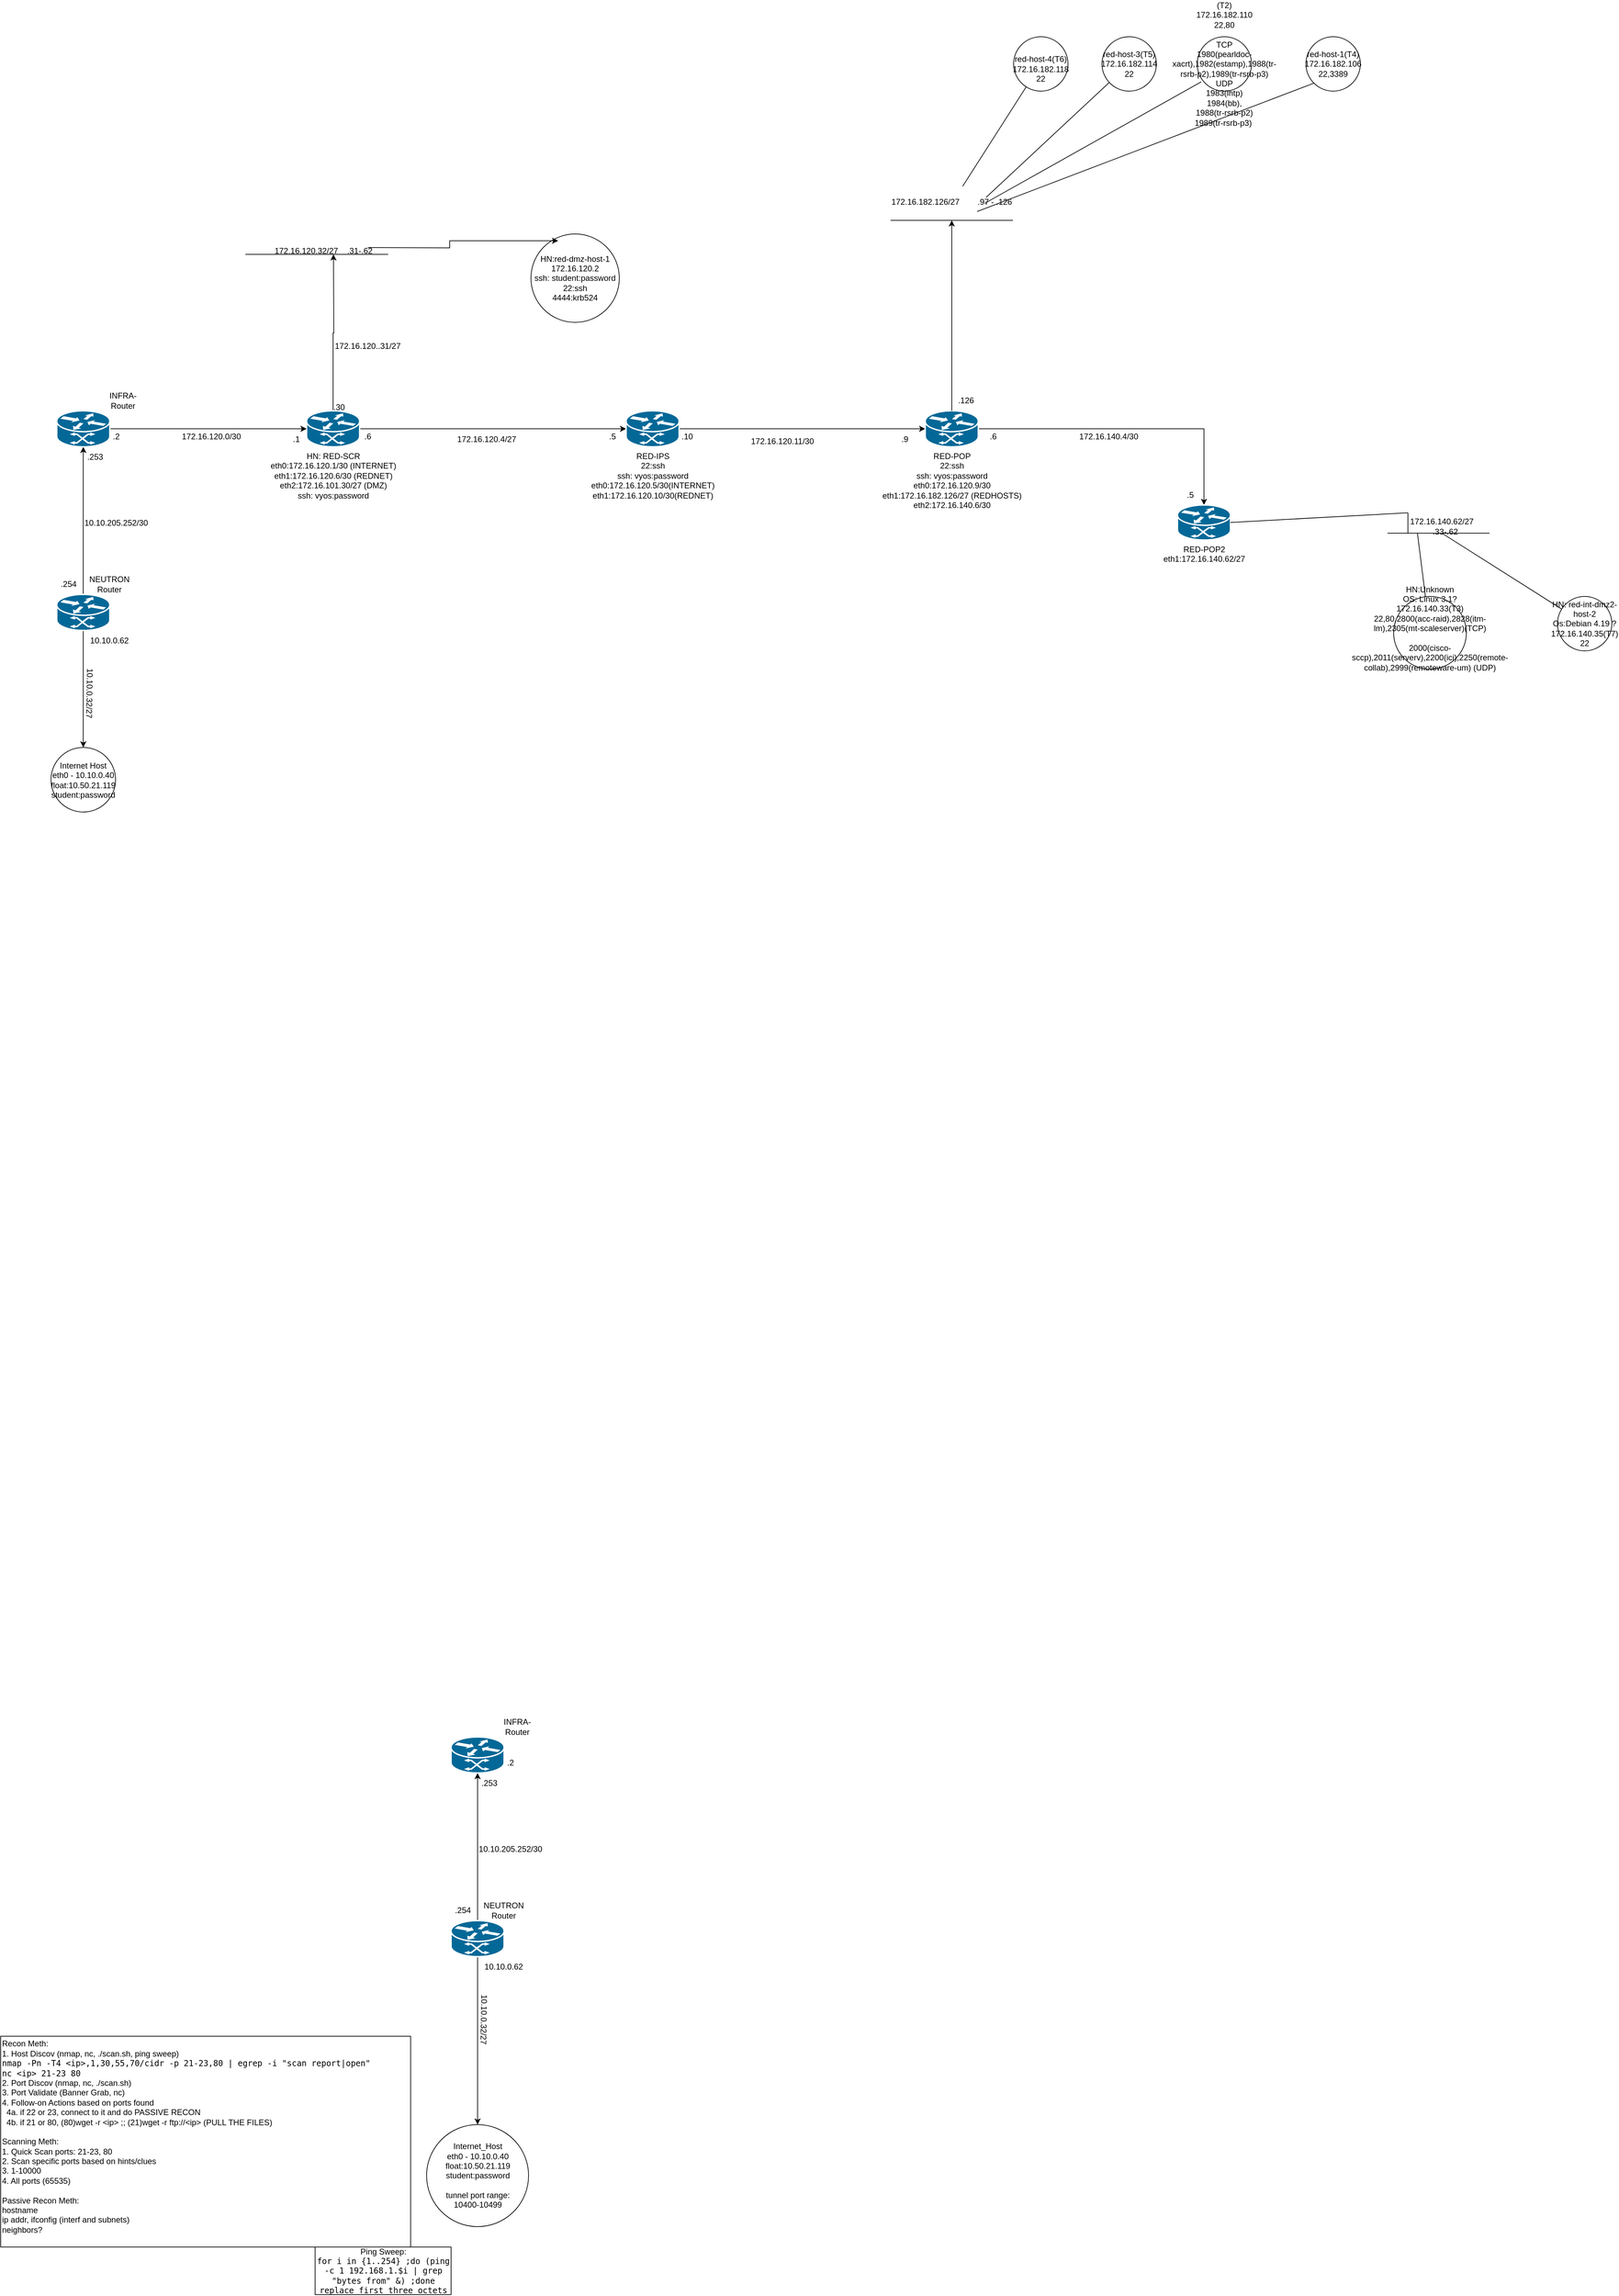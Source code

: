 <mxfile version="12.3.2" type="device" pages="1"><diagram id="55YZ-POeaTRzqGTpwP_d" name="Page-1"><mxGraphModel dx="438" dy="1681" grid="1" gridSize="10" guides="1" tooltips="1" connect="1" arrows="1" fold="1" page="1" pageScale="1" pageWidth="850" pageHeight="1100" math="0" shadow="0"><root><mxCell id="0"/><mxCell id="1" parent="0"/><mxCell id="wn3TQVj4LZ7A-hxEmCc5-6" style="edgeStyle=orthogonalEdgeStyle;rounded=0;orthogonalLoop=1;jettySize=auto;html=1;entryX=0.5;entryY=0;entryDx=0;entryDy=0;" parent="1" source="wn3TQVj4LZ7A-hxEmCc5-1" target="wn3TQVj4LZ7A-hxEmCc5-3" edge="1"><mxGeometry relative="1" as="geometry"/></mxCell><mxCell id="wn3TQVj4LZ7A-hxEmCc5-21" style="edgeStyle=orthogonalEdgeStyle;rounded=0;orthogonalLoop=1;jettySize=auto;html=1;" parent="1" source="wn3TQVj4LZ7A-hxEmCc5-1" target="wn3TQVj4LZ7A-hxEmCc5-20" edge="1"><mxGeometry relative="1" as="geometry"/></mxCell><mxCell id="wn3TQVj4LZ7A-hxEmCc5-1" value="" style="shape=mxgraph.cisco.routers.atm_router;sketch=0;html=1;pointerEvents=1;dashed=0;fillColor=#036897;strokeColor=#ffffff;strokeWidth=2;verticalLabelPosition=bottom;verticalAlign=top;align=center;outlineConnect=0;" parent="1" vertex="1"><mxGeometry x="642.5" y="300" width="78" height="53" as="geometry"/></mxCell><mxCell id="wn3TQVj4LZ7A-hxEmCc5-3" value="&lt;div&gt;Internet Host&lt;/div&gt;&lt;div&gt;eth0 - 10.10.0.40&lt;/div&gt;&lt;div&gt;float:10.50.21.119&lt;br&gt;&lt;/div&gt;&lt;div&gt;student:password&lt;br&gt;&lt;/div&gt;" style="ellipse;whiteSpace=wrap;html=1;aspect=fixed;" parent="1" vertex="1"><mxGeometry x="634" y="525" width="95" height="95" as="geometry"/></mxCell><mxCell id="wn3TQVj4LZ7A-hxEmCc5-10" value="10.10.0.62" style="text;html=1;strokeColor=none;fillColor=none;align=center;verticalAlign=middle;whiteSpace=wrap;rounded=0;" parent="1" vertex="1"><mxGeometry x="690" y="353" width="60" height="30" as="geometry"/></mxCell><mxCell id="wn3TQVj4LZ7A-hxEmCc5-11" value="10.10.0.32/27" style="text;html=1;strokeColor=none;fillColor=none;align=center;verticalAlign=middle;whiteSpace=wrap;rounded=0;rotation=91;" parent="1" vertex="1"><mxGeometry x="660.5" y="430" width="60" height="30" as="geometry"/></mxCell><mxCell id="wn3TQVj4LZ7A-hxEmCc5-35" style="edgeStyle=orthogonalEdgeStyle;rounded=0;orthogonalLoop=1;jettySize=auto;html=1;entryX=0;entryY=0.5;entryDx=0;entryDy=0;entryPerimeter=0;" parent="1" source="wn3TQVj4LZ7A-hxEmCc5-13" target="wn3TQVj4LZ7A-hxEmCc5-33" edge="1"><mxGeometry relative="1" as="geometry"/></mxCell><mxCell id="wn3TQVj4LZ7A-hxEmCc5-41" style="edgeStyle=orthogonalEdgeStyle;rounded=0;orthogonalLoop=1;jettySize=auto;html=1;" parent="1" source="wn3TQVj4LZ7A-hxEmCc5-13" edge="1"><mxGeometry relative="1" as="geometry"><mxPoint x="1049.5" y="-200.0" as="targetPoint"/></mxGeometry></mxCell><mxCell id="wn3TQVj4LZ7A-hxEmCc5-13" value="&lt;div&gt;HN: RED-SCR&lt;/div&gt;&lt;div&gt;eth0:172.16.120.1/30 (INTERNET)&lt;br&gt;&lt;/div&gt;&lt;div&gt;eth1:172.16.120.6/30 (REDNET)&lt;br&gt;&lt;/div&gt;&lt;div&gt;eth2:172.16.101.30/27 (DMZ)&lt;/div&gt;&lt;div&gt;ssh: vyos:password&lt;br&gt;&lt;/div&gt;" style="shape=mxgraph.cisco.routers.atm_router;sketch=0;html=1;pointerEvents=1;dashed=0;fillColor=#036897;strokeColor=#ffffff;strokeWidth=2;verticalLabelPosition=bottom;verticalAlign=top;align=center;outlineConnect=0;" parent="1" vertex="1"><mxGeometry x="1010" y="30" width="78" height="53" as="geometry"/></mxCell><mxCell id="wn3TQVj4LZ7A-hxEmCc5-15" value=".1" style="text;html=1;strokeColor=none;fillColor=none;align=center;verticalAlign=middle;whiteSpace=wrap;rounded=0;" parent="1" vertex="1"><mxGeometry x="970" y="60" width="50" height="23" as="geometry"/></mxCell><mxCell id="wn3TQVj4LZ7A-hxEmCc5-18" value="172.16.120.0/30" style="text;html=1;strokeColor=none;fillColor=none;align=center;verticalAlign=middle;whiteSpace=wrap;rounded=0;" parent="1" vertex="1"><mxGeometry x="840" y="53" width="60" height="30" as="geometry"/></mxCell><mxCell id="wn3TQVj4LZ7A-hxEmCc5-19" value=".2" style="text;html=1;strokeColor=none;fillColor=none;align=center;verticalAlign=middle;whiteSpace=wrap;rounded=0;" parent="1" vertex="1"><mxGeometry x="700" y="53" width="60" height="30" as="geometry"/></mxCell><mxCell id="wn3TQVj4LZ7A-hxEmCc5-23" style="edgeStyle=orthogonalEdgeStyle;rounded=0;orthogonalLoop=1;jettySize=auto;html=1;" parent="1" source="wn3TQVj4LZ7A-hxEmCc5-20" target="wn3TQVj4LZ7A-hxEmCc5-13" edge="1"><mxGeometry relative="1" as="geometry"/></mxCell><mxCell id="wn3TQVj4LZ7A-hxEmCc5-20" value="" style="shape=mxgraph.cisco.routers.atm_router;sketch=0;html=1;pointerEvents=1;dashed=0;fillColor=#036897;strokeColor=#ffffff;strokeWidth=2;verticalLabelPosition=bottom;verticalAlign=top;align=center;outlineConnect=0;" parent="1" vertex="1"><mxGeometry x="642.5" y="30" width="78" height="53" as="geometry"/></mxCell><mxCell id="wn3TQVj4LZ7A-hxEmCc5-22" value="NEUTRON Router" style="text;html=1;strokeColor=none;fillColor=none;align=center;verticalAlign=middle;whiteSpace=wrap;rounded=0;" parent="1" vertex="1"><mxGeometry x="690" y="270" width="60" height="30" as="geometry"/></mxCell><mxCell id="wn3TQVj4LZ7A-hxEmCc5-24" value="INFRA-Router" style="text;html=1;strokeColor=none;fillColor=none;align=center;verticalAlign=middle;whiteSpace=wrap;rounded=0;" parent="1" vertex="1"><mxGeometry x="710" width="60" height="30" as="geometry"/></mxCell><mxCell id="wn3TQVj4LZ7A-hxEmCc5-26" value="10.10.205.252/30" style="text;html=1;strokeColor=none;fillColor=none;align=center;verticalAlign=middle;whiteSpace=wrap;rounded=0;" parent="1" vertex="1"><mxGeometry x="700" y="180" width="60" height="30" as="geometry"/></mxCell><mxCell id="wn3TQVj4LZ7A-hxEmCc5-28" value=".253" style="text;html=1;strokeColor=none;fillColor=none;align=center;verticalAlign=middle;whiteSpace=wrap;rounded=0;" parent="1" vertex="1"><mxGeometry x="669" y="83" width="60" height="30" as="geometry"/></mxCell><mxCell id="wn3TQVj4LZ7A-hxEmCc5-29" value=".254" style="text;html=1;strokeColor=none;fillColor=none;align=center;verticalAlign=middle;whiteSpace=wrap;rounded=0;" parent="1" vertex="1"><mxGeometry x="630" y="270" width="60" height="30" as="geometry"/></mxCell><mxCell id="wn3TQVj4LZ7A-hxEmCc5-47" style="edgeStyle=orthogonalEdgeStyle;rounded=0;orthogonalLoop=1;jettySize=auto;html=1;entryX=0;entryY=0.5;entryDx=0;entryDy=0;entryPerimeter=0;" parent="1" source="wn3TQVj4LZ7A-hxEmCc5-33" target="wn3TQVj4LZ7A-hxEmCc5-46" edge="1"><mxGeometry relative="1" as="geometry"/></mxCell><mxCell id="wn3TQVj4LZ7A-hxEmCc5-33" value="&lt;div&gt;RED-IPS&lt;/div&gt;&lt;div&gt;22:ssh&lt;/div&gt;&lt;div&gt;ssh: vyos:password&lt;/div&gt;&lt;div&gt;eth0:172.16.120.5/30(INTERNET)&lt;/div&gt;&lt;div&gt;eth1:172.16.120.10/30(REDNET)&lt;br&gt;&lt;/div&gt;" style="shape=mxgraph.cisco.routers.atm_router;sketch=0;html=1;pointerEvents=1;dashed=0;fillColor=#036897;strokeColor=#ffffff;strokeWidth=2;verticalLabelPosition=bottom;verticalAlign=top;align=center;outlineConnect=0;" parent="1" vertex="1"><mxGeometry x="1480" y="30" width="78" height="53" as="geometry"/></mxCell><mxCell id="wn3TQVj4LZ7A-hxEmCc5-36" value="172.16.120.4/27" style="text;html=1;strokeColor=none;fillColor=none;align=center;verticalAlign=middle;whiteSpace=wrap;rounded=0;" parent="1" vertex="1"><mxGeometry x="1245" y="56.5" width="60" height="30" as="geometry"/></mxCell><mxCell id="wn3TQVj4LZ7A-hxEmCc5-37" value=".6" style="text;html=1;strokeColor=none;fillColor=none;align=center;verticalAlign=middle;whiteSpace=wrap;rounded=0;" parent="1" vertex="1"><mxGeometry x="1070" y="53" width="60" height="30" as="geometry"/></mxCell><mxCell id="wn3TQVj4LZ7A-hxEmCc5-38" value=".5" style="text;html=1;strokeColor=none;fillColor=none;align=center;verticalAlign=middle;whiteSpace=wrap;rounded=0;" parent="1" vertex="1"><mxGeometry x="1430" y="53" width="60" height="30" as="geometry"/></mxCell><mxCell id="wn3TQVj4LZ7A-hxEmCc5-39" value="&lt;div&gt;HN:red-dmz-host-1&lt;/div&gt;&lt;div&gt;172.16.120.2&lt;br&gt;&lt;/div&gt;&lt;div&gt;ssh: student:password&lt;/div&gt;&lt;div&gt;22:ssh&lt;/div&gt;&lt;div&gt;4444:krb524&lt;br&gt;&lt;/div&gt;" style="ellipse;whiteSpace=wrap;html=1;aspect=fixed;" parent="1" vertex="1"><mxGeometry x="1340" y="-230" width="130" height="130" as="geometry"/></mxCell><mxCell id="wn3TQVj4LZ7A-hxEmCc5-42" style="edgeStyle=orthogonalEdgeStyle;rounded=0;orthogonalLoop=1;jettySize=auto;html=1;entryX=0.308;entryY=0.077;entryDx=0;entryDy=0;entryPerimeter=0;" parent="1" target="wn3TQVj4LZ7A-hxEmCc5-39" edge="1"><mxGeometry relative="1" as="geometry"><mxPoint x="1100" y="-210" as="sourcePoint"/></mxGeometry></mxCell><mxCell id="wn3TQVj4LZ7A-hxEmCc5-43" value="172.16.120..31/27" style="text;html=1;strokeColor=none;fillColor=none;align=center;verticalAlign=middle;whiteSpace=wrap;rounded=0;" parent="1" vertex="1"><mxGeometry x="1070" y="-80" width="60" height="30" as="geometry"/></mxCell><mxCell id="wn3TQVj4LZ7A-hxEmCc5-44" value=".30" style="text;html=1;strokeColor=none;fillColor=none;align=center;verticalAlign=middle;whiteSpace=wrap;rounded=0;" parent="1" vertex="1"><mxGeometry x="1028" y="10" width="60" height="30" as="geometry"/></mxCell><mxCell id="wn3TQVj4LZ7A-hxEmCc5-56" style="edgeStyle=orthogonalEdgeStyle;rounded=0;orthogonalLoop=1;jettySize=auto;html=1;" parent="1" source="wn3TQVj4LZ7A-hxEmCc5-46" target="wn3TQVj4LZ7A-hxEmCc5-52" edge="1"><mxGeometry relative="1" as="geometry"/></mxCell><mxCell id="wn3TQVj4LZ7A-hxEmCc5-46" value="&lt;div&gt;RED-POP&lt;/div&gt;&lt;div&gt;22:ssh&lt;/div&gt;&lt;div&gt;ssh: vyos:password&lt;/div&gt;&lt;div&gt;eth0:172.16.120.9/30&lt;/div&gt;&lt;div&gt;eth1:172.16.182.126/27 (REDHOSTS)&lt;br&gt;&lt;/div&gt;&lt;div&gt;eth2:172.16.140.6/30&lt;br&gt;&lt;/div&gt;" style="shape=mxgraph.cisco.routers.atm_router;sketch=0;html=1;pointerEvents=1;dashed=0;fillColor=#036897;strokeColor=#ffffff;strokeWidth=2;verticalLabelPosition=bottom;verticalAlign=top;align=center;outlineConnect=0;" parent="1" vertex="1"><mxGeometry x="1920" y="30" width="78" height="53" as="geometry"/></mxCell><mxCell id="wn3TQVj4LZ7A-hxEmCc5-48" value="172.16.120.11/30" style="text;html=1;strokeColor=none;fillColor=none;align=center;verticalAlign=middle;whiteSpace=wrap;rounded=0;" parent="1" vertex="1"><mxGeometry x="1680" y="60" width="60" height="30" as="geometry"/></mxCell><mxCell id="wn3TQVj4LZ7A-hxEmCc5-49" value=".10" style="text;html=1;strokeColor=none;fillColor=none;align=center;verticalAlign=middle;whiteSpace=wrap;rounded=0;" parent="1" vertex="1"><mxGeometry x="1540" y="53" width="60" height="30" as="geometry"/></mxCell><mxCell id="wn3TQVj4LZ7A-hxEmCc5-50" value=".9" style="text;html=1;strokeColor=none;fillColor=none;align=center;verticalAlign=middle;whiteSpace=wrap;rounded=0;" parent="1" vertex="1"><mxGeometry x="1860" y="56.5" width="60" height="30" as="geometry"/></mxCell><mxCell id="wn3TQVj4LZ7A-hxEmCc5-52" value="&lt;div&gt;RED-POP2&lt;/div&gt;&lt;div&gt;eth1:172.16.140.62/27&lt;br&gt;&lt;/div&gt;" style="shape=mxgraph.cisco.routers.atm_router;sketch=0;html=1;pointerEvents=1;dashed=0;fillColor=#036897;strokeColor=#ffffff;strokeWidth=2;verticalLabelPosition=bottom;verticalAlign=top;align=center;outlineConnect=0;" parent="1" vertex="1"><mxGeometry x="2291" y="168.5" width="78" height="51.5" as="geometry"/></mxCell><mxCell id="wn3TQVj4LZ7A-hxEmCc5-59" style="edgeStyle=orthogonalEdgeStyle;rounded=0;orthogonalLoop=1;jettySize=auto;html=1;exitX=0.5;exitY=0;exitDx=0;exitDy=0;exitPerimeter=0;" parent="1" source="wn3TQVj4LZ7A-hxEmCc5-46" edge="1"><mxGeometry relative="1" as="geometry"><mxPoint x="1960" y="-60" as="sourcePoint"/><mxPoint x="1959" y="-250" as="targetPoint"/></mxGeometry></mxCell><mxCell id="wn3TQVj4LZ7A-hxEmCc5-60" value=".5" style="text;html=1;strokeColor=none;fillColor=none;align=center;verticalAlign=middle;whiteSpace=wrap;rounded=0;" parent="1" vertex="1"><mxGeometry x="2280" y="138.5" width="60" height="30" as="geometry"/></mxCell><mxCell id="wn3TQVj4LZ7A-hxEmCc5-61" value=".6" style="text;html=1;strokeColor=none;fillColor=none;align=center;verticalAlign=middle;whiteSpace=wrap;rounded=0;" parent="1" vertex="1"><mxGeometry x="1990" y="53" width="60" height="30" as="geometry"/></mxCell><mxCell id="wn3TQVj4LZ7A-hxEmCc5-62" value="&lt;div&gt;&lt;br&gt;&lt;/div&gt;&lt;div&gt;red-host-4(T6)&lt;br&gt;&lt;/div&gt;&lt;div&gt;172.16.182.118&lt;/div&gt;&lt;div&gt;22&lt;br&gt;&lt;/div&gt;" style="ellipse;whiteSpace=wrap;html=1;aspect=fixed;" parent="1" vertex="1"><mxGeometry x="2050" y="-520" width="80" height="80" as="geometry"/></mxCell><mxCell id="wn3TQVj4LZ7A-hxEmCc5-63" value="&lt;div&gt;red-host-3(T5)&lt;br&gt;&lt;/div&gt;&lt;div&gt;172.16.182.114&lt;/div&gt;&lt;div&gt;22&lt;br&gt;&lt;/div&gt;" style="ellipse;whiteSpace=wrap;html=1;aspect=fixed;" parent="1" vertex="1"><mxGeometry x="2180" y="-520" width="80" height="80" as="geometry"/></mxCell><mxCell id="wn3TQVj4LZ7A-hxEmCc5-64" value="&lt;div&gt;(T2)&lt;br&gt;&lt;/div&gt;&lt;div&gt;172.16.182.110&lt;/div&gt;&lt;div&gt;22,80&lt;/div&gt;&lt;div&gt;&lt;br&gt;&lt;/div&gt;&lt;div&gt;TCP&lt;/div&gt;&lt;div&gt;1980(pearldoc-xacrt),1982(estamp),1988(tr-rsrb-p2),1989(tr-rsrb-p3)&lt;/div&gt;&lt;div&gt;&lt;span&gt;UDP&lt;/span&gt;&lt;/div&gt;1983(lhtp)&lt;br&gt;1984(bb),&lt;br&gt;1988(tr-rsrb-p2) &lt;br&gt;1989(tr-rsrb-p3)&amp;nbsp;" style="ellipse;whiteSpace=wrap;html=1;aspect=fixed;" parent="1" vertex="1"><mxGeometry x="2320" y="-520" width="80" height="80" as="geometry"/></mxCell><mxCell id="wn3TQVj4LZ7A-hxEmCc5-65" value="&lt;div&gt;red-host-1(T4)&lt;br&gt;&lt;/div&gt;&lt;div&gt;172.16.182.106&lt;/div&gt;&lt;div&gt;22,3389&lt;br&gt;&lt;/div&gt;" style="ellipse;whiteSpace=wrap;html=1;aspect=fixed;" parent="1" vertex="1"><mxGeometry x="2480" y="-520" width="80" height="80" as="geometry"/></mxCell><mxCell id="wn3TQVj4LZ7A-hxEmCc5-66" value=".126" style="text;html=1;strokeColor=none;fillColor=none;align=center;verticalAlign=middle;whiteSpace=wrap;rounded=0;" parent="1" vertex="1"><mxGeometry x="1949.5" width="60" height="30" as="geometry"/></mxCell><mxCell id="wn3TQVj4LZ7A-hxEmCc5-68" value="&lt;div&gt;HN:Unknown&lt;/div&gt;&lt;div&gt;OS: Linux 3.1?&lt;br&gt;&lt;/div&gt;&lt;div&gt;172.16.140.33(T3)&lt;/div&gt;&lt;div&gt;22,80,2800(acc-raid),2828(itm-lm),2305(mt-scaleserver)(TCP)&lt;/div&gt;&lt;div&gt;&lt;br&gt;&lt;/div&gt;&lt;div&gt;2000(cisco-sccp),2011(serverv),2200(ici),2250(remote-collab),2999(remoteware-um) (UDP)&lt;br&gt;&lt;/div&gt;&lt;div&gt;&lt;br&gt;&lt;/div&gt;" style="ellipse;whiteSpace=wrap;html=1;aspect=fixed;" parent="1" vertex="1"><mxGeometry x="2609" y="303" width="107" height="107" as="geometry"/></mxCell><mxCell id="wn3TQVj4LZ7A-hxEmCc5-69" value="&lt;div&gt;&lt;br&gt;&lt;/div&gt;&lt;div&gt;HN: red-int-dmz2-host-2&lt;br&gt;&lt;/div&gt;&lt;div&gt;Os:Debian 4.19 ?&lt;br&gt;&lt;/div&gt;&lt;div&gt;172.16.140.35(T7)&lt;/div&gt;&lt;div&gt;22&lt;/div&gt;&lt;div&gt;&lt;br&gt;&lt;/div&gt;" style="ellipse;whiteSpace=wrap;html=1;aspect=fixed;" parent="1" vertex="1"><mxGeometry x="2850" y="303" width="80" height="80" as="geometry"/></mxCell><mxCell id="wn3TQVj4LZ7A-hxEmCc5-70" value="" style="endArrow=none;html=1;rounded=0;" parent="1" source="wn3TQVj4LZ7A-hxEmCc5-68" edge="1"><mxGeometry width="50" height="50" relative="1" as="geometry"><mxPoint x="2630" y="280" as="sourcePoint"/><mxPoint x="2643.999" y="210" as="targetPoint"/></mxGeometry></mxCell><mxCell id="wn3TQVj4LZ7A-hxEmCc5-71" value="" style="endArrow=none;html=1;rounded=0;" parent="1" source="wn3TQVj4LZ7A-hxEmCc5-69" edge="1"><mxGeometry width="50" height="50" relative="1" as="geometry"><mxPoint x="2790" y="280" as="sourcePoint"/><mxPoint x="2679.978" y="210" as="targetPoint"/></mxGeometry></mxCell><mxCell id="wn3TQVj4LZ7A-hxEmCc5-72" value="172.16.140.4/30" style="text;html=1;strokeColor=none;fillColor=none;align=center;verticalAlign=middle;whiteSpace=wrap;rounded=0;" parent="1" vertex="1"><mxGeometry x="2160" y="53" width="60" height="30" as="geometry"/></mxCell><mxCell id="wn3TQVj4LZ7A-hxEmCc5-76" value="" style="endArrow=none;html=1;rounded=0;exitX=1;exitY=0.5;exitDx=0;exitDy=0;exitPerimeter=0;" parent="1" source="wn3TQVj4LZ7A-hxEmCc5-52" edge="1"><mxGeometry width="50" height="50" relative="1" as="geometry"><mxPoint x="2470" y="230" as="sourcePoint"/><mxPoint x="2630" y="180" as="targetPoint"/></mxGeometry></mxCell><mxCell id="wn3TQVj4LZ7A-hxEmCc5-79" value="" style="endArrow=none;html=1;rounded=0;" parent="1" target="wn3TQVj4LZ7A-hxEmCc5-62" edge="1"><mxGeometry width="50" height="50" relative="1" as="geometry"><mxPoint x="1974.989" y="-300" as="sourcePoint"/><mxPoint x="2070" y="-370" as="targetPoint"/></mxGeometry></mxCell><mxCell id="wn3TQVj4LZ7A-hxEmCc5-82" value="" style="endArrow=none;html=1;rounded=0;" parent="1" target="wn3TQVj4LZ7A-hxEmCc5-63" edge="1"><mxGeometry width="50" height="50" relative="1" as="geometry"><mxPoint x="2009.5" y="-283.73" as="sourcePoint"/><mxPoint x="2103.02" y="-429.996" as="targetPoint"/></mxGeometry></mxCell><mxCell id="wn3TQVj4LZ7A-hxEmCc5-83" value="" style="endArrow=none;html=1;rounded=0;entryX=0.075;entryY=0.829;entryDx=0;entryDy=0;entryPerimeter=0;exitX=0.98;exitY=0.5;exitDx=0;exitDy=0;exitPerimeter=0;" parent="1" target="wn3TQVj4LZ7A-hxEmCc5-64" edge="1"><mxGeometry width="50" height="50" relative="1" as="geometry"><mxPoint x="2007.48" y="-275" as="sourcePoint"/><mxPoint x="2180.0" y="-376.266" as="targetPoint"/></mxGeometry></mxCell><mxCell id="wn3TQVj4LZ7A-hxEmCc5-84" value="" style="endArrow=none;html=1;rounded=0;entryX=0;entryY=1;entryDx=0;entryDy=0;exitX=0.87;exitY=0.74;exitDx=0;exitDy=0;exitPerimeter=0;" parent="1" target="wn3TQVj4LZ7A-hxEmCc5-65" edge="1"><mxGeometry width="50" height="50" relative="1" as="geometry"><mxPoint x="1996.37" y="-263" as="sourcePoint"/><mxPoint x="2340.0" y="-409.996" as="targetPoint"/></mxGeometry></mxCell><mxCell id="wn3TQVj4LZ7A-hxEmCc5-85" value="172.16.120.32/27&amp;nbsp;&amp;nbsp;&amp;nbsp; .31-.62" style="text;html=1;strokeColor=none;fillColor=none;align=center;verticalAlign=middle;whiteSpace=wrap;rounded=0;" parent="1" vertex="1"><mxGeometry x="960" y="-220" width="150" height="30" as="geometry"/></mxCell><mxCell id="wn3TQVj4LZ7A-hxEmCc5-86" value="&lt;div&gt;172.16.182.126/27&amp;nbsp;&amp;nbsp;&amp;nbsp;&amp;nbsp;&amp;nbsp;&amp;nbsp;&amp;nbsp; .97 - .126&lt;/div&gt;&lt;div&gt;&lt;br&gt;&lt;/div&gt;" style="text;html=1;strokeColor=none;fillColor=none;align=center;verticalAlign=middle;whiteSpace=wrap;rounded=0;" parent="1" vertex="1"><mxGeometry x="1864" y="-290" width="190" height="40" as="geometry"/></mxCell><mxCell id="wn3TQVj4LZ7A-hxEmCc5-87" value="" style="endArrow=none;html=1;rounded=0;" parent="1" edge="1"><mxGeometry width="50" height="50" relative="1" as="geometry"><mxPoint x="1869" y="-250" as="sourcePoint"/><mxPoint x="2049" y="-250" as="targetPoint"/></mxGeometry></mxCell><mxCell id="wn3TQVj4LZ7A-hxEmCc5-88" value="" style="endArrow=none;html=1;rounded=0;" parent="1" edge="1"><mxGeometry width="50" height="50" relative="1" as="geometry"><mxPoint x="1130" y="-200" as="sourcePoint"/><mxPoint x="920" y="-200" as="targetPoint"/></mxGeometry></mxCell><mxCell id="wn3TQVj4LZ7A-hxEmCc5-90" value="" style="endArrow=none;html=1;rounded=0;" parent="1" edge="1"><mxGeometry width="50" height="50" relative="1" as="geometry"><mxPoint x="2600" y="210" as="sourcePoint"/><mxPoint x="2750" y="210" as="targetPoint"/></mxGeometry></mxCell><mxCell id="wn3TQVj4LZ7A-hxEmCc5-92" value="" style="endArrow=none;html=1;rounded=0;" parent="1" edge="1"><mxGeometry width="50" height="50" relative="1" as="geometry"><mxPoint x="2630" y="210" as="sourcePoint"/><mxPoint x="2630" y="180" as="targetPoint"/></mxGeometry></mxCell><mxCell id="wn3TQVj4LZ7A-hxEmCc5-94" value="172.16.140.62/27&amp;nbsp;&amp;nbsp;&amp;nbsp; .33-.62" style="text;html=1;strokeColor=none;fillColor=none;align=center;verticalAlign=middle;whiteSpace=wrap;rounded=0;" parent="1" vertex="1"><mxGeometry x="2620" y="190" width="130" height="20" as="geometry"/></mxCell><mxCell id="J-ZqJKPCxEUQxa2d6XNv-3" style="edgeStyle=orthogonalEdgeStyle;rounded=0;orthogonalLoop=1;jettySize=auto;html=1;entryX=0.5;entryY=0;entryDx=0;entryDy=0;" parent="1" source="J-ZqJKPCxEUQxa2d6XNv-5" target="J-ZqJKPCxEUQxa2d6XNv-6" edge="1"><mxGeometry relative="1" as="geometry"/></mxCell><mxCell id="J-ZqJKPCxEUQxa2d6XNv-4" style="edgeStyle=orthogonalEdgeStyle;rounded=0;orthogonalLoop=1;jettySize=auto;html=1;" parent="1" source="J-ZqJKPCxEUQxa2d6XNv-5" target="J-ZqJKPCxEUQxa2d6XNv-10" edge="1"><mxGeometry relative="1" as="geometry"/></mxCell><mxCell id="J-ZqJKPCxEUQxa2d6XNv-5" value="" style="shape=mxgraph.cisco.routers.atm_router;sketch=0;html=1;pointerEvents=1;dashed=0;fillColor=#036897;strokeColor=#ffffff;strokeWidth=2;verticalLabelPosition=bottom;verticalAlign=top;align=center;outlineConnect=0;" parent="1" vertex="1"><mxGeometry x="1222.5" y="2250" width="78" height="53" as="geometry"/></mxCell><mxCell id="J-ZqJKPCxEUQxa2d6XNv-6" value="&lt;div&gt;Internet_Host&lt;/div&gt;&lt;div&gt;eth0 - 10.10.0.40&lt;/div&gt;&lt;div&gt;float:10.50.21.119&lt;br&gt;&lt;/div&gt;&lt;div&gt;student:password&lt;br&gt;&lt;/div&gt;&lt;div&gt;&lt;br&gt;&lt;/div&gt;&lt;div&gt;tunnel port range:&lt;/div&gt;&lt;div&gt;10400-10499&lt;/div&gt;" style="ellipse;whiteSpace=wrap;html=1;aspect=fixed;" parent="1" vertex="1"><mxGeometry x="1186.5" y="2550" width="150" height="150" as="geometry"/></mxCell><mxCell id="J-ZqJKPCxEUQxa2d6XNv-7" value="10.10.0.62" style="text;html=1;strokeColor=none;fillColor=none;align=center;verticalAlign=middle;whiteSpace=wrap;rounded=0;" parent="1" vertex="1"><mxGeometry x="1270" y="2303" width="60" height="30" as="geometry"/></mxCell><mxCell id="J-ZqJKPCxEUQxa2d6XNv-8" value="10.10.0.32/27" style="text;html=1;strokeColor=none;fillColor=none;align=center;verticalAlign=middle;whiteSpace=wrap;rounded=0;rotation=91;" parent="1" vertex="1"><mxGeometry x="1240.5" y="2380" width="60" height="30" as="geometry"/></mxCell><mxCell id="J-ZqJKPCxEUQxa2d6XNv-9" value=".2" style="text;html=1;strokeColor=none;fillColor=none;align=center;verticalAlign=middle;whiteSpace=wrap;rounded=0;" parent="1" vertex="1"><mxGeometry x="1280" y="2003" width="60" height="30" as="geometry"/></mxCell><mxCell id="J-ZqJKPCxEUQxa2d6XNv-10" value="" style="shape=mxgraph.cisco.routers.atm_router;sketch=0;html=1;pointerEvents=1;dashed=0;fillColor=#036897;strokeColor=#ffffff;strokeWidth=2;verticalLabelPosition=bottom;verticalAlign=top;align=center;outlineConnect=0;" parent="1" vertex="1"><mxGeometry x="1222.5" y="1980" width="78" height="53" as="geometry"/></mxCell><mxCell id="J-ZqJKPCxEUQxa2d6XNv-11" value="NEUTRON Router" style="text;html=1;strokeColor=none;fillColor=none;align=center;verticalAlign=middle;whiteSpace=wrap;rounded=0;" parent="1" vertex="1"><mxGeometry x="1270" y="2220" width="60" height="30" as="geometry"/></mxCell><mxCell id="J-ZqJKPCxEUQxa2d6XNv-12" value="INFRA-Router" style="text;html=1;strokeColor=none;fillColor=none;align=center;verticalAlign=middle;whiteSpace=wrap;rounded=0;" parent="1" vertex="1"><mxGeometry x="1290" y="1950" width="60" height="30" as="geometry"/></mxCell><mxCell id="J-ZqJKPCxEUQxa2d6XNv-13" value="10.10.205.252/30" style="text;html=1;strokeColor=none;fillColor=none;align=center;verticalAlign=middle;whiteSpace=wrap;rounded=0;" parent="1" vertex="1"><mxGeometry x="1280" y="2130" width="60" height="30" as="geometry"/></mxCell><mxCell id="J-ZqJKPCxEUQxa2d6XNv-14" value=".253" style="text;html=1;strokeColor=none;fillColor=none;align=center;verticalAlign=middle;whiteSpace=wrap;rounded=0;" parent="1" vertex="1"><mxGeometry x="1249" y="2033" width="60" height="30" as="geometry"/></mxCell><mxCell id="J-ZqJKPCxEUQxa2d6XNv-15" value=".254" style="text;html=1;strokeColor=none;fillColor=none;align=center;verticalAlign=middle;whiteSpace=wrap;rounded=0;" parent="1" vertex="1"><mxGeometry x="1210" y="2220" width="60" height="30" as="geometry"/></mxCell><mxCell id="RGbTsE6puBqk-VIqNNuf-1" value="&lt;font style=&quot;font-size: 12px ; line-height: 90%&quot;&gt;Recon Meth:&lt;br&gt;1. Host Discov (nmap, nc, ./scan.sh, ping sweep)&lt;br&gt;&lt;code&gt;nmap -Pn -T4 &amp;lt;ip&amp;gt;,1,30,55,70/cidr -p 21-23,80 | egrep -i &quot;scan report|open&quot;&lt;br&gt;nc &amp;lt;ip&amp;gt; 21-23 80&lt;br&gt;&lt;/code&gt;2. Port Discov (nmap, nc, ./scan.sh)&amp;nbsp;&amp;nbsp;&lt;br&gt;3. Port Validate (Banner Grab, nc)&lt;br&gt;4. Follow-on Actions based on ports found&lt;br&gt;&amp;nbsp; 4a. if 22 or 23, connect to it and do PASSIVE RECON&lt;br&gt;&amp;nbsp; 4b. if 21 or 80, (80)wget -r &amp;lt;ip&amp;gt; ;; (21)wget -r ftp://&amp;lt;ip&amp;gt; (PULL THE FILES)&lt;br&gt;&lt;br&gt;Scanning Meth:&lt;br&gt;1. Quick Scan ports: 21-23, 80&lt;br&gt;2. Scan specific ports based on hints/clues&lt;br&gt;3. 1-10000&lt;br&gt;4. All ports (65535)&lt;br&gt;&lt;br&gt;Passive Recon Meth:&lt;br&gt;hostname&lt;br&gt;ip addr, ifconfig (interf and subnets)&lt;br&gt;neighbors?&lt;br&gt;&lt;br&gt;&lt;/font&gt;" style="rounded=0;whiteSpace=wrap;html=1;align=left;" parent="1" vertex="1"><mxGeometry x="560" y="2420" width="603" height="310" as="geometry"/></mxCell><mxCell id="RGbTsE6puBqk-VIqNNuf-2" value="Ping Sweep:&lt;br&gt;&lt;code&gt;for i in {1..254} ;do (ping -c 1 192.168.1.$i | grep &quot;bytes from&quot; &amp;amp;) ;done&lt;br&gt;replace first three octets&lt;br&gt;&lt;/code&gt;" style="rounded=0;whiteSpace=wrap;html=1;" parent="1" vertex="1"><mxGeometry x="1022.5" y="2730" width="200" height="70" as="geometry"/></mxCell></root></mxGraphModel></diagram></mxfile>